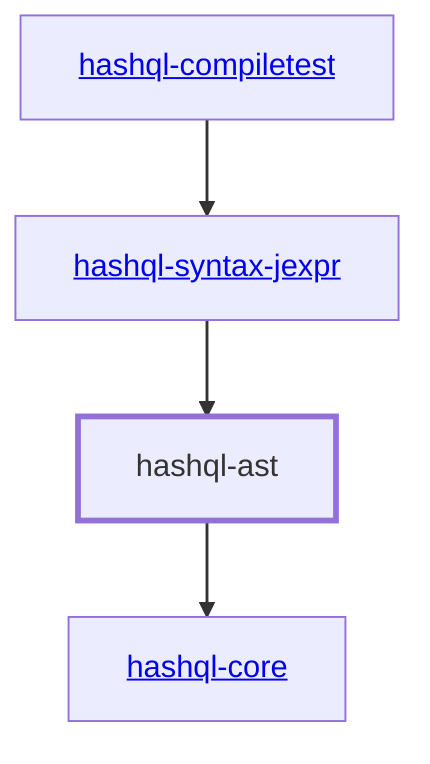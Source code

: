 graph TD
    linkStyle default stroke-width:1.5px
    classDef default stroke-width:1px
    classDef root stroke-width:3px
    classDef dev stroke-width:1px
    classDef build stroke-width:1px
    %% Legend
    %% --> : Normal dependency
    %% -.-> : Dev dependency
    %% ---> : Build dependency
    0[<a href="../hashql_core/index.html">hashql-core</a>]
    1[<a href="../hashql_syntax_jexpr/index.html">hashql-syntax-jexpr</a>]
    2[hashql-ast]
    class 2 root
    3[<a href="../hashql_compiletest/index.html">hashql-compiletest</a>]
    2 --> 0
    3 --> 1
    1 --> 2